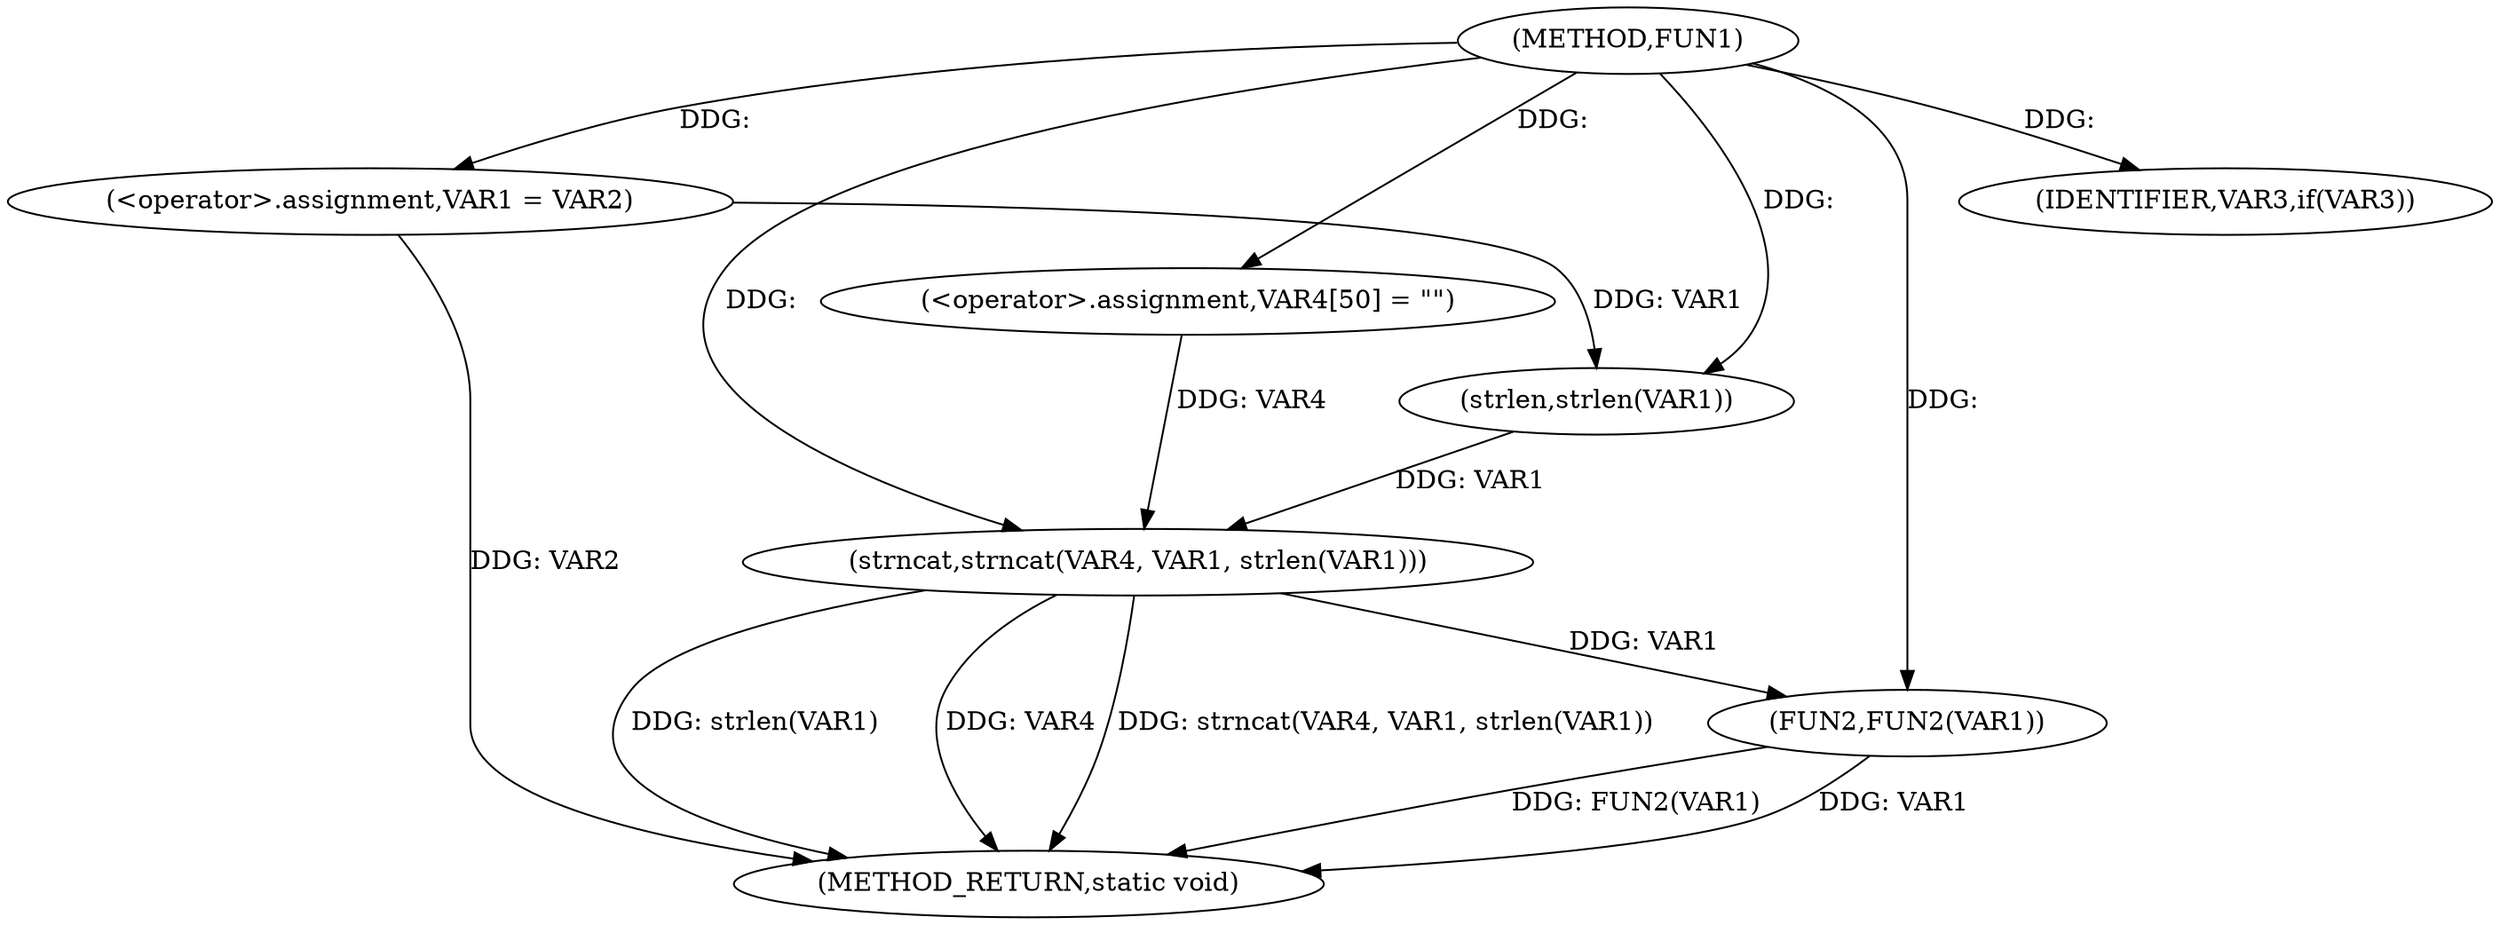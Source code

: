 digraph FUN1 {  
"1000100" [label = "(METHOD,FUN1)" ]
"1000122" [label = "(METHOD_RETURN,static void)" ]
"1000104" [label = "(<operator>.assignment,VAR1 = VAR2)" ]
"1000108" [label = "(IDENTIFIER,VAR3,if(VAR3))" ]
"1000112" [label = "(<operator>.assignment,VAR4[50] = \"\")" ]
"1000115" [label = "(strncat,strncat(VAR4, VAR1, strlen(VAR1)))" ]
"1000118" [label = "(strlen,strlen(VAR1))" ]
"1000120" [label = "(FUN2,FUN2(VAR1))" ]
  "1000115" -> "1000122"  [ label = "DDG: strlen(VAR1)"] 
  "1000120" -> "1000122"  [ label = "DDG: FUN2(VAR1)"] 
  "1000115" -> "1000122"  [ label = "DDG: VAR4"] 
  "1000104" -> "1000122"  [ label = "DDG: VAR2"] 
  "1000115" -> "1000122"  [ label = "DDG: strncat(VAR4, VAR1, strlen(VAR1))"] 
  "1000120" -> "1000122"  [ label = "DDG: VAR1"] 
  "1000100" -> "1000104"  [ label = "DDG: "] 
  "1000100" -> "1000108"  [ label = "DDG: "] 
  "1000100" -> "1000112"  [ label = "DDG: "] 
  "1000112" -> "1000115"  [ label = "DDG: VAR4"] 
  "1000100" -> "1000115"  [ label = "DDG: "] 
  "1000118" -> "1000115"  [ label = "DDG: VAR1"] 
  "1000104" -> "1000118"  [ label = "DDG: VAR1"] 
  "1000100" -> "1000118"  [ label = "DDG: "] 
  "1000115" -> "1000120"  [ label = "DDG: VAR1"] 
  "1000100" -> "1000120"  [ label = "DDG: "] 
}
